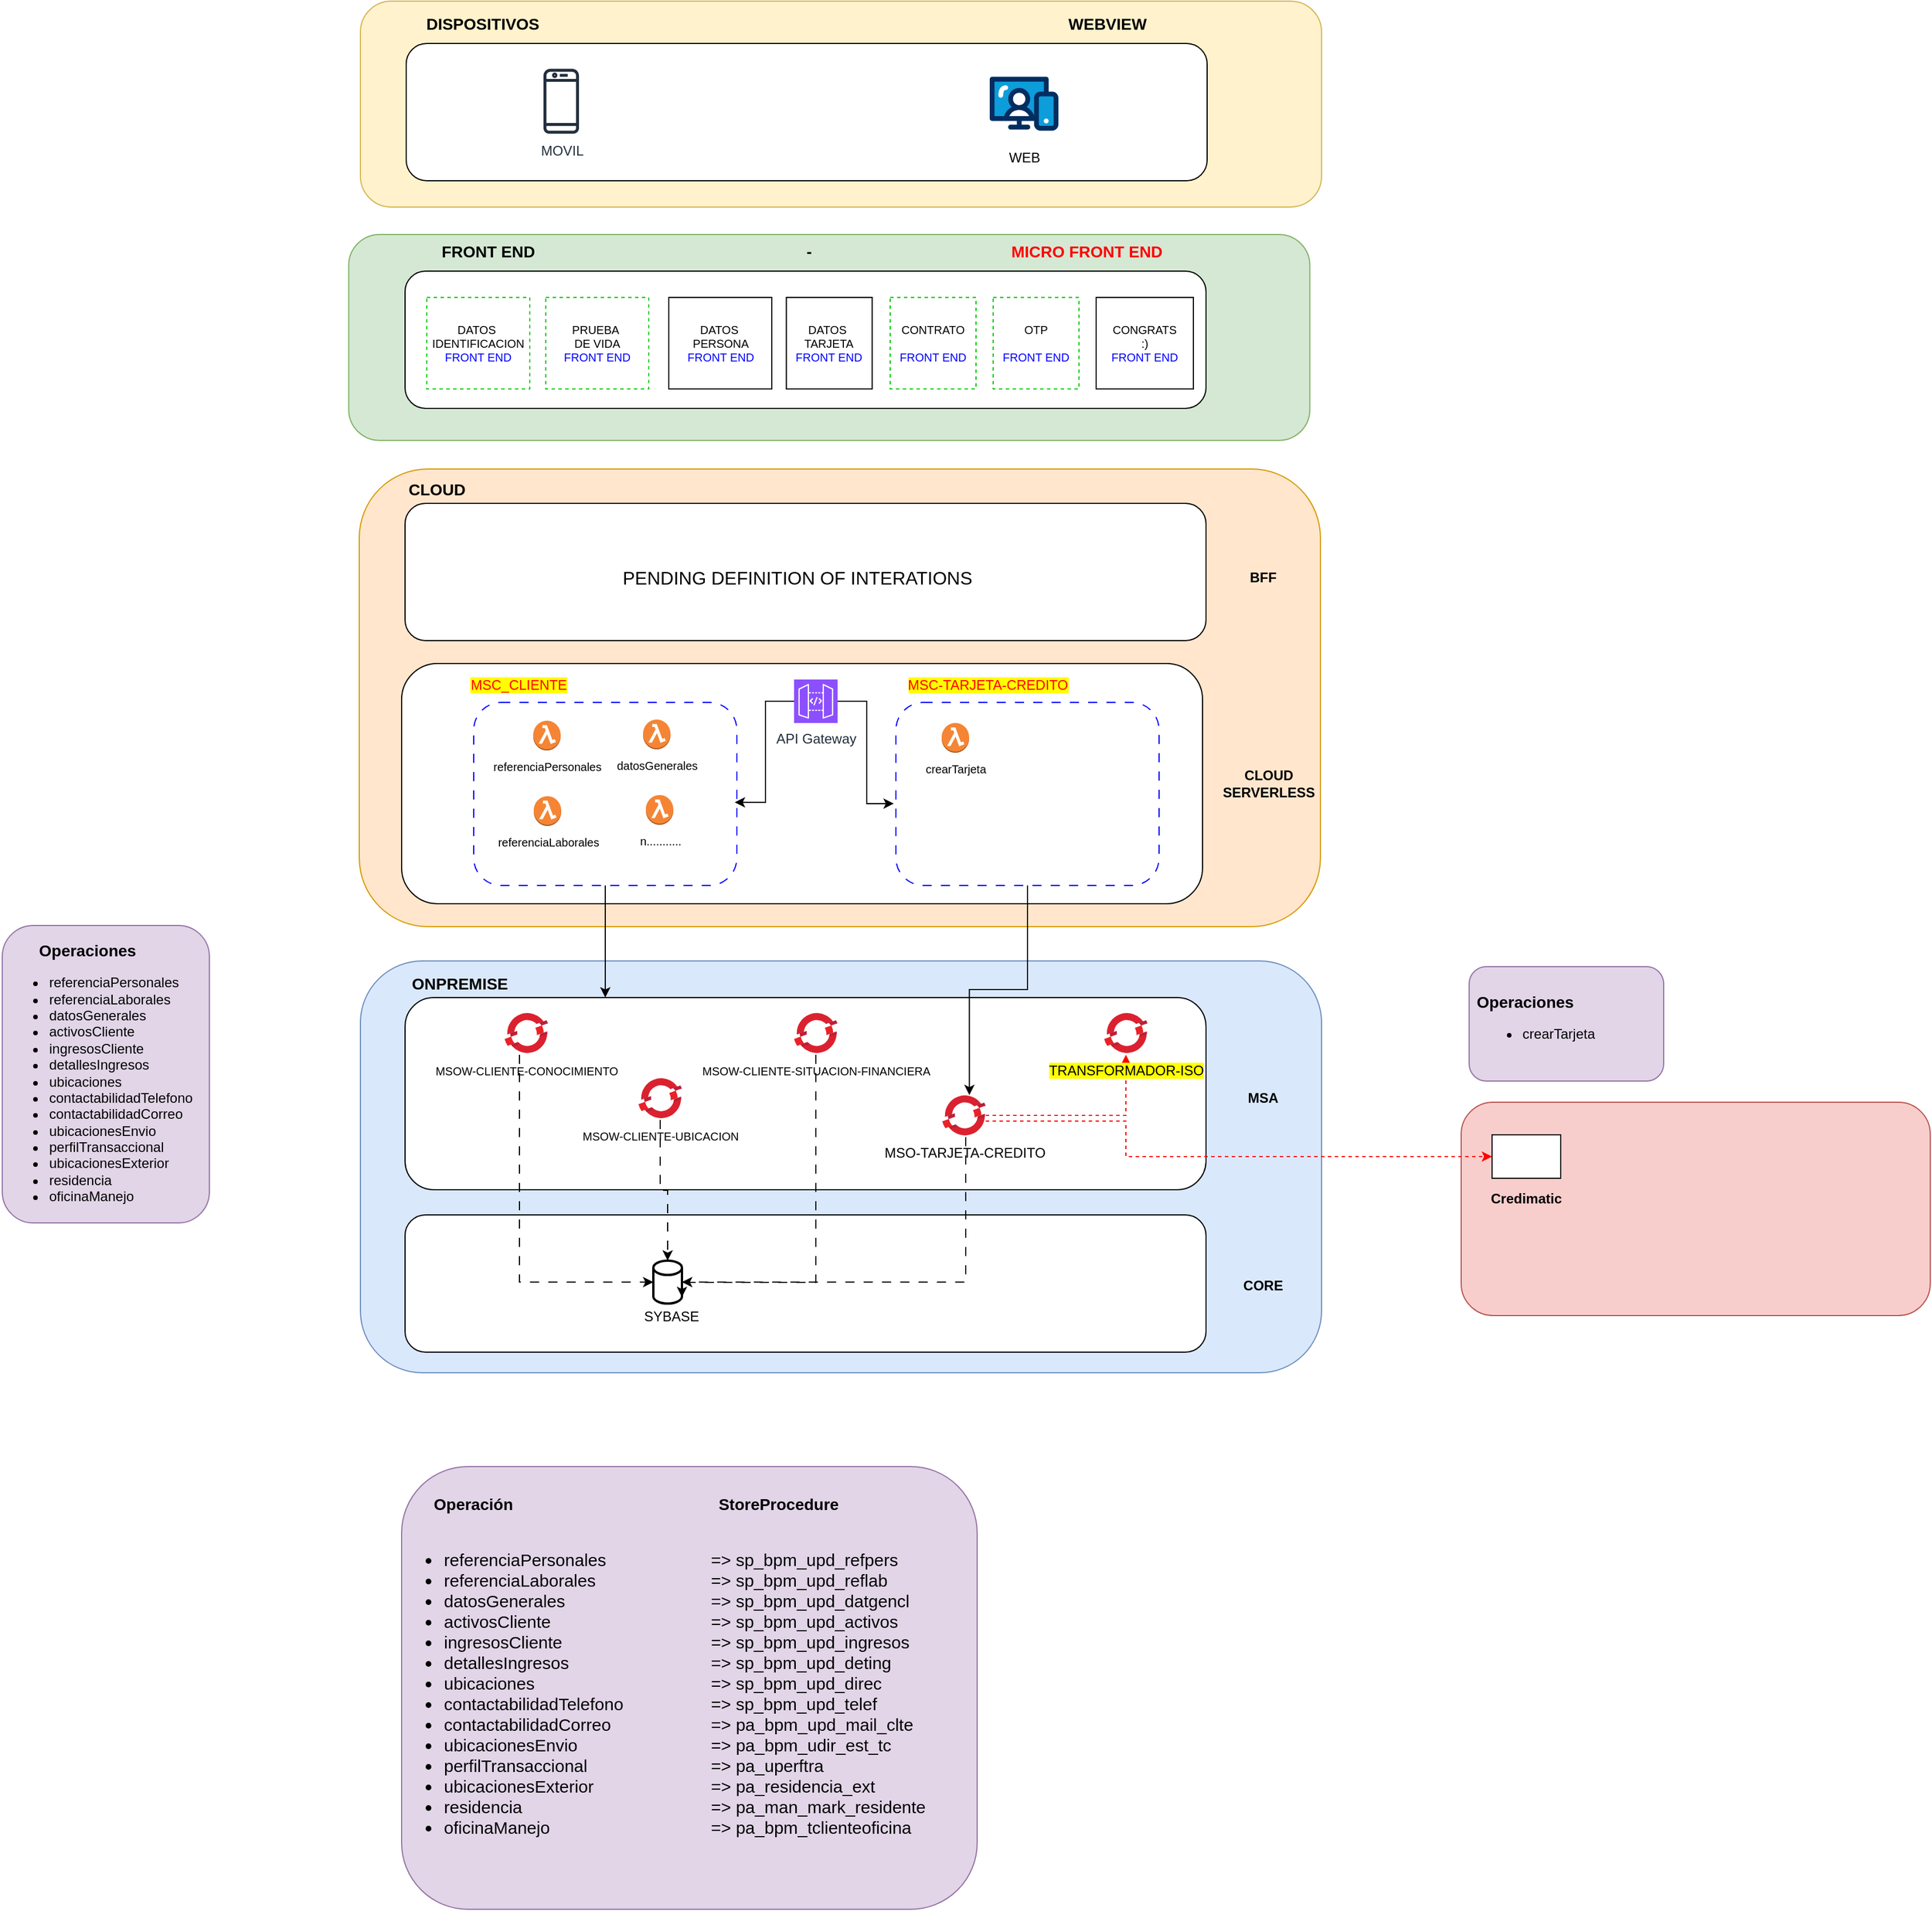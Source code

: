 <mxfile version="24.6.5" type="github">
  <diagram name="Desacoplamiento_APIS" id="5YyOKUlAeZYu6zlRx2Tb">
    <mxGraphModel dx="1032" dy="539" grid="1" gridSize="10" guides="1" tooltips="1" connect="1" arrows="1" fold="1" page="1" pageScale="1" pageWidth="850" pageHeight="1100" math="0" shadow="0">
      <root>
        <mxCell id="0" />
        <mxCell id="1" parent="0" />
        <mxCell id="bPh_JtPx1YN0t1RaE8E_-1" value="" style="rounded=1;whiteSpace=wrap;html=1;fillColor=#fff2cc;strokeColor=#d6b656;" vertex="1" parent="1">
          <mxGeometry x="961" y="201" width="840" height="180" as="geometry" />
        </mxCell>
        <mxCell id="bPh_JtPx1YN0t1RaE8E_-2" value="" style="rounded=1;whiteSpace=wrap;html=1;fillColor=#ffe6cc;strokeColor=#d79b00;" vertex="1" parent="1">
          <mxGeometry x="960" y="610" width="840" height="400" as="geometry" />
        </mxCell>
        <mxCell id="bPh_JtPx1YN0t1RaE8E_-3" value="" style="rounded=1;whiteSpace=wrap;html=1;" vertex="1" parent="1">
          <mxGeometry x="1000" y="640" width="700" height="120" as="geometry" />
        </mxCell>
        <mxCell id="bPh_JtPx1YN0t1RaE8E_-4" value="" style="rounded=1;whiteSpace=wrap;html=1;" vertex="1" parent="1">
          <mxGeometry x="1001" y="238" width="700" height="120" as="geometry" />
        </mxCell>
        <mxCell id="bPh_JtPx1YN0t1RaE8E_-5" value="&lt;b&gt;BFF&lt;/b&gt;" style="text;html=1;align=center;verticalAlign=middle;whiteSpace=wrap;rounded=0;" vertex="1" parent="1">
          <mxGeometry x="1720" y="690" width="60" height="30" as="geometry" />
        </mxCell>
        <mxCell id="bPh_JtPx1YN0t1RaE8E_-6" value="&lt;b&gt;&lt;font style=&quot;font-size: 14px;&quot;&gt;DISPOSITIVOS&lt;/font&gt;&lt;/b&gt;" style="text;html=1;align=center;verticalAlign=middle;whiteSpace=wrap;rounded=0;" vertex="1" parent="1">
          <mxGeometry x="1005" y="206" width="126" height="30" as="geometry" />
        </mxCell>
        <mxCell id="bPh_JtPx1YN0t1RaE8E_-7" value="00" style="rounded=1;whiteSpace=wrap;html=1;fillColor=#dae8fc;strokeColor=#6c8ebf;" vertex="1" parent="1">
          <mxGeometry x="961" y="1040" width="840" height="360" as="geometry" />
        </mxCell>
        <mxCell id="bPh_JtPx1YN0t1RaE8E_-8" value="&lt;b&gt;&lt;font style=&quot;font-size: 14px;&quot;&gt;CLOUD&lt;/font&gt;&lt;/b&gt;" style="text;html=1;align=center;verticalAlign=middle;whiteSpace=wrap;rounded=0;" vertex="1" parent="1">
          <mxGeometry x="998" y="613" width="60" height="30" as="geometry" />
        </mxCell>
        <mxCell id="bPh_JtPx1YN0t1RaE8E_-9" value="&lt;b&gt;&lt;font style=&quot;font-size: 14px;&quot;&gt;ONPREMISE&lt;/font&gt;&lt;/b&gt;" style="text;html=1;align=center;verticalAlign=middle;whiteSpace=wrap;rounded=0;" vertex="1" parent="1">
          <mxGeometry x="1018" y="1045" width="60" height="30" as="geometry" />
        </mxCell>
        <mxCell id="bPh_JtPx1YN0t1RaE8E_-10" value="" style="rounded=1;whiteSpace=wrap;html=1;" vertex="1" parent="1">
          <mxGeometry x="1000" y="1072" width="700" height="168" as="geometry" />
        </mxCell>
        <mxCell id="bPh_JtPx1YN0t1RaE8E_-11" value="" style="rounded=1;whiteSpace=wrap;html=1;" vertex="1" parent="1">
          <mxGeometry x="1000" y="1262" width="700" height="120" as="geometry" />
        </mxCell>
        <mxCell id="bPh_JtPx1YN0t1RaE8E_-12" value="&lt;b&gt;MSA&lt;/b&gt;" style="text;html=1;align=center;verticalAlign=middle;whiteSpace=wrap;rounded=0;" vertex="1" parent="1">
          <mxGeometry x="1720" y="1145" width="60" height="30" as="geometry" />
        </mxCell>
        <mxCell id="bPh_JtPx1YN0t1RaE8E_-13" value="&lt;b&gt;CORE&lt;/b&gt;" style="text;html=1;align=center;verticalAlign=middle;whiteSpace=wrap;rounded=0;" vertex="1" parent="1">
          <mxGeometry x="1720" y="1309" width="60" height="30" as="geometry" />
        </mxCell>
        <mxCell id="bPh_JtPx1YN0t1RaE8E_-14" value="MOVIL" style="sketch=0;outlineConnect=0;fontColor=#232F3E;gradientColor=none;fillColor=#232F3D;strokeColor=none;dashed=0;verticalLabelPosition=bottom;verticalAlign=top;align=center;html=1;fontSize=12;fontStyle=0;aspect=fixed;pointerEvents=1;shape=mxgraph.aws4.mobile_client;" vertex="1" parent="1">
          <mxGeometry x="1121" y="259" width="31.01" height="59" as="geometry" />
        </mxCell>
        <mxCell id="bPh_JtPx1YN0t1RaE8E_-15" value="WEB" style="verticalLabelPosition=bottom;aspect=fixed;html=1;shape=mxgraph.salesforce.web;" vertex="1" parent="1">
          <mxGeometry x="1511" y="267" width="60" height="47.4" as="geometry" />
        </mxCell>
        <mxCell id="bPh_JtPx1YN0t1RaE8E_-16" value="&lt;font style=&quot;font-size: 16px;&quot;&gt;PENDING DEFINITION OF INTERATIONS&lt;/font&gt;" style="text;html=1;align=center;verticalAlign=middle;whiteSpace=wrap;rounded=0;" vertex="1" parent="1">
          <mxGeometry x="1136" y="690" width="414" height="30" as="geometry" />
        </mxCell>
        <mxCell id="bPh_JtPx1YN0t1RaE8E_-17" value="&lt;font style=&quot;font-size: 10px;&quot;&gt;MSOW-CLIENTE-CONOCIMIENTO&lt;/font&gt;" style="image;aspect=fixed;html=1;points=[];align=center;fontSize=12;image=img/lib/azure2/containers/Azure_Red_Hat_OpenShift.svg;" vertex="1" parent="1">
          <mxGeometry x="1087" y="1084" width="38" height="38" as="geometry" />
        </mxCell>
        <mxCell id="bPh_JtPx1YN0t1RaE8E_-18" value="" style="group" vertex="1" connectable="0" parent="1">
          <mxGeometry x="1218" y="1302" width="40" height="60" as="geometry" />
        </mxCell>
        <mxCell id="bPh_JtPx1YN0t1RaE8E_-19" value="" style="strokeWidth=2;html=1;shape=mxgraph.flowchart.database;whiteSpace=wrap;" vertex="1" parent="bPh_JtPx1YN0t1RaE8E_-18">
          <mxGeometry x="-1" width="25" height="37.5" as="geometry" />
        </mxCell>
        <mxCell id="bPh_JtPx1YN0t1RaE8E_-20" value="SYBASE" style="text;html=1;align=center;verticalAlign=middle;whiteSpace=wrap;rounded=0;" vertex="1" parent="bPh_JtPx1YN0t1RaE8E_-18">
          <mxGeometry y="37.5" width="30" height="22.5" as="geometry" />
        </mxCell>
        <mxCell id="bPh_JtPx1YN0t1RaE8E_-21" value="" style="rounded=1;whiteSpace=wrap;html=1;fillColor=#e1d5e7;strokeColor=#9673a6;" vertex="1" parent="1">
          <mxGeometry x="997" y="1482" width="503" height="387" as="geometry" />
        </mxCell>
        <mxCell id="bPh_JtPx1YN0t1RaE8E_-22" value="&lt;div style=&quot;font-size: 14px;&quot;&gt;&lt;font style=&quot;font-size: 14px;&quot;&gt;&lt;span style=&quot;white-space: pre;&quot;&gt;&#x9;&lt;/span&gt;&lt;b style=&quot;&quot;&gt;Operación&lt;span style=&quot;white-space:pre&quot;&gt;&#x9;&#x9;&#x9;&#x9;&#x9;&#x9;&lt;/span&gt;StoreProcedure&lt;/b&gt;&lt;/font&gt;&lt;/div&gt;&lt;div style=&quot;font-size: 14px;&quot;&gt;&lt;span style=&quot;&quot;&gt;&lt;br&gt;&lt;/span&gt;&lt;/div&gt;&lt;div style=&quot;font-size: 15px;&quot;&gt;&lt;ul&gt;&lt;li&gt;&lt;span style=&quot;&quot;&gt;referenciaPersonales&lt;span style=&quot;white-space:pre&quot;&gt;&#x9;&#x9;&lt;span style=&quot;white-space: pre;&quot;&gt;&#x9;&lt;/span&gt;&lt;/span&gt;=&amp;gt; sp_bpm_upd_refpers&amp;nbsp; &amp;nbsp;&lt;/span&gt;&lt;/li&gt;&lt;li&gt;&lt;span style=&quot;&quot;&gt;referenciaLaborales&lt;span style=&quot;white-space:pre&quot;&gt;&#x9;&#x9;&#x9;&lt;/span&gt;=&amp;gt; sp_bpm_upd_reflab&lt;/span&gt;&lt;/li&gt;&lt;li&gt;&lt;span style=&quot;&quot;&gt;datosGenerales&lt;span style=&quot;white-space:pre&quot;&gt;&#x9;&#x9;&#x9;&#x9;&lt;/span&gt;=&amp;gt; sp_bpm_upd_datgencl&lt;/span&gt;&lt;/li&gt;&lt;li&gt;&lt;span style=&quot;&quot;&gt;activosCliente&lt;span style=&quot;white-space:pre&quot;&gt;&#x9;&#x9;&#x9;&#x9;&lt;span style=&quot;white-space: pre;&quot;&gt;&#x9;&lt;/span&gt;&lt;/span&gt;=&amp;gt; sp_bpm_upd_activos&lt;/span&gt;&lt;/li&gt;&lt;li&gt;&lt;span style=&quot;&quot;&gt;ingresosCliente&lt;span style=&quot;white-space:pre&quot;&gt;&#x9;&#x9;&#x9;&#x9;&lt;/span&gt;=&amp;gt; sp_bpm_upd_ingresos&lt;/span&gt;&lt;/li&gt;&lt;li&gt;&lt;span style=&quot;&quot;&gt;detallesIngresos&lt;span style=&quot;white-space:pre&quot;&gt;&#x9;&#x9;&#x9;&lt;span style=&quot;white-space: pre;&quot;&gt;&#x9;&lt;/span&gt;&lt;/span&gt;=&amp;gt; sp_bpm_upd_deting&lt;/span&gt;&lt;/li&gt;&lt;li&gt;&lt;span style=&quot;&quot;&gt;ubicaciones &lt;span style=&quot;white-space:pre&quot;&gt;&#x9;&#x9;&#x9;&#x9;&lt;span style=&quot;white-space: pre;&quot;&gt;&#x9;&lt;/span&gt;&lt;/span&gt;=&amp;gt; sp_bpm_upd_direc&lt;/span&gt;&lt;/li&gt;&lt;li&gt;&lt;span style=&quot;&quot;&gt;contactabilidadTelefono&lt;span style=&quot;white-space:pre&quot;&gt;&#x9;&#x9;&#x9;&lt;/span&gt;=&amp;gt; sp_bpm_upd_telef&lt;/span&gt;&lt;/li&gt;&lt;li&gt;&lt;span style=&quot;&quot;&gt;contactabilidadCorreo&lt;span style=&quot;white-space:pre&quot;&gt;&#x9;&#x9;&#x9;&lt;/span&gt;=&amp;gt; pa_bpm_upd_mail_clte&lt;/span&gt;&lt;/li&gt;&lt;li&gt;&lt;span style=&quot;&quot;&gt;ubicacionesEnvio&lt;span style=&quot;white-space:pre&quot;&gt;&#x9;&#x9;&#x9;&lt;span style=&quot;white-space: pre;&quot;&gt;&#x9;&lt;/span&gt;&lt;/span&gt;=&amp;gt; pa_bpm_udir_est_tc&lt;/span&gt;&lt;/li&gt;&lt;li&gt;&lt;span style=&quot;&quot;&gt;perfilTransaccional &lt;span style=&quot;white-space:pre&quot;&gt;&#x9;&#x9;&lt;span style=&quot;white-space: pre;&quot;&gt;&#x9;&lt;span style=&quot;white-space: pre;&quot;&gt;&#x9;&lt;/span&gt;&lt;/span&gt;&lt;/span&gt;=&amp;gt; pa_uperftra&lt;/span&gt;&lt;/li&gt;&lt;li&gt;&lt;span style=&quot;&quot;&gt;ubicacionesExterior&lt;span style=&quot;white-space:pre&quot;&gt;&#x9;&#x9;&#x9;&lt;span style=&quot;white-space: pre;&quot;&gt;&#x9;&lt;/span&gt;&lt;/span&gt;=&amp;gt; pa_residencia_ext&lt;/span&gt;&lt;/li&gt;&lt;li&gt;&lt;span style=&quot;&quot;&gt;residencia&lt;span style=&quot;white-space:pre&quot;&gt;&#x9;&#x9;&#x9;&#x9;&#x9;&lt;/span&gt;=&amp;gt; pa_man_mark_residente&lt;/span&gt;&lt;/li&gt;&lt;li&gt;&lt;span style=&quot;&quot;&gt;oficinaManejo&lt;span style=&quot;white-space:pre&quot;&gt;&#x9;&#x9;&#x9;&#x9;&lt;span style=&quot;white-space: pre;&quot;&gt;&#x9;&lt;/span&gt;&lt;/span&gt;=&amp;gt; pa_bpm_tclienteoficina&lt;/span&gt;&lt;/li&gt;&lt;/ul&gt;&lt;/div&gt;" style="text;html=1;align=left;verticalAlign=middle;whiteSpace=wrap;rounded=0;" vertex="1" parent="1">
          <mxGeometry x="991.5" y="1538.5" width="493" height="250" as="geometry" />
        </mxCell>
        <mxCell id="bPh_JtPx1YN0t1RaE8E_-23" value="&lt;b&gt;&lt;font style=&quot;font-size: 14px;&quot;&gt;WEBVIEW&lt;/font&gt;&lt;/b&gt;" style="text;html=1;align=center;verticalAlign=middle;whiteSpace=wrap;rounded=0;" vertex="1" parent="1">
          <mxGeometry x="1551" y="206" width="126" height="30" as="geometry" />
        </mxCell>
        <mxCell id="bPh_JtPx1YN0t1RaE8E_-24" value="&lt;b&gt;CLOUD&lt;/b&gt;&lt;div&gt;&lt;b&gt;SERVERLESS&lt;/b&gt;&lt;/div&gt;" style="text;html=1;align=center;verticalAlign=middle;whiteSpace=wrap;rounded=0;" vertex="1" parent="1">
          <mxGeometry x="1720" y="870" width="70" height="30" as="geometry" />
        </mxCell>
        <mxCell id="bPh_JtPx1YN0t1RaE8E_-25" style="edgeStyle=orthogonalEdgeStyle;rounded=0;orthogonalLoop=1;jettySize=auto;html=1;dashed=1;strokeColor=#FF0000;" edge="1" parent="1" source="bPh_JtPx1YN0t1RaE8E_-26" target="bPh_JtPx1YN0t1RaE8E_-67">
          <mxGeometry relative="1" as="geometry" />
        </mxCell>
        <mxCell id="bPh_JtPx1YN0t1RaE8E_-26" value="MSO-TARJETA-CREDITO" style="image;aspect=fixed;html=1;points=[];align=center;fontSize=12;image=img/lib/azure2/containers/Azure_Red_Hat_OpenShift.svg;" vertex="1" parent="1">
          <mxGeometry x="1469.5" y="1156" width="38" height="38" as="geometry" />
        </mxCell>
        <mxCell id="bPh_JtPx1YN0t1RaE8E_-27" style="edgeStyle=orthogonalEdgeStyle;rounded=0;orthogonalLoop=1;jettySize=auto;html=1;entryX=1;entryY=0.5;entryDx=0;entryDy=0;entryPerimeter=0;dashed=1;dashPattern=8 8;" edge="1" parent="1" source="bPh_JtPx1YN0t1RaE8E_-26" target="bPh_JtPx1YN0t1RaE8E_-19">
          <mxGeometry relative="1" as="geometry">
            <Array as="points">
              <mxPoint x="1490" y="1321" />
            </Array>
          </mxGeometry>
        </mxCell>
        <mxCell id="bPh_JtPx1YN0t1RaE8E_-28" value="&lt;div style=&quot;text-align: left; font-size: 14px;&quot;&gt;&lt;span style=&quot;white-space: pre;&quot;&gt;&#x9;&lt;/span&gt;&lt;/div&gt;" style="rounded=1;whiteSpace=wrap;html=1;fillColor=#e1d5e7;strokeColor=#9673a6;" vertex="1" parent="1">
          <mxGeometry x="1930" y="1045" width="170" height="100" as="geometry" />
        </mxCell>
        <mxCell id="bPh_JtPx1YN0t1RaE8E_-29" value="" style="rounded=1;whiteSpace=wrap;html=1;fillColor=#e1d5e7;strokeColor=#9673a6;" vertex="1" parent="1">
          <mxGeometry x="648" y="1009" width="181" height="260" as="geometry" />
        </mxCell>
        <mxCell id="bPh_JtPx1YN0t1RaE8E_-30" value="&lt;div style=&quot;font-size: 14px;&quot;&gt;&lt;font style=&quot;font-size: 14px;&quot;&gt;&lt;span style=&quot;white-space: pre;&quot;&gt;&#x9;&lt;/span&gt;&lt;b style=&quot;&quot;&gt;Operaciones&lt;span style=&quot;white-space:pre&quot;&gt;&#x9;&#x9;&#x9;&#x9;&lt;/span&gt;&lt;/b&gt;&lt;/font&gt;&lt;/div&gt;&lt;div&gt;&lt;ul&gt;&lt;li&gt;&lt;span style=&quot;font-size: 12px;&quot;&gt;referenciaPersonales&lt;span style=&quot;white-space:pre&quot;&gt;&#x9;&#x9;&lt;span style=&quot;white-space: pre;&quot;&gt;&#x9;&lt;/span&gt;&lt;/span&gt;&lt;/span&gt;&lt;/li&gt;&lt;li&gt;&lt;span style=&quot;font-size: 12px;&quot;&gt;referenciaLaborales&lt;span style=&quot;white-space:pre&quot;&gt;&#x9;&#x9;&#x9;&lt;/span&gt;&lt;/span&gt;&lt;/li&gt;&lt;li&gt;&lt;span style=&quot;font-size: 12px;&quot;&gt;datosGenerales&lt;span style=&quot;white-space:pre&quot;&gt;&#x9;&#x9;&#x9;&#x9;&lt;/span&gt;&lt;/span&gt;&lt;/li&gt;&lt;li&gt;&lt;span style=&quot;font-size: 12px;&quot;&gt;activosCliente&lt;span style=&quot;white-space:pre&quot;&gt;&#x9;&#x9;&#x9;&#x9;&lt;span style=&quot;white-space: pre;&quot;&gt;&#x9;&lt;/span&gt;&lt;/span&gt;&lt;/span&gt;&lt;/li&gt;&lt;li&gt;&lt;span style=&quot;font-size: 12px;&quot;&gt;ingresosCliente&lt;span style=&quot;white-space:pre&quot;&gt;&#x9;&#x9;&#x9;&#x9;&lt;/span&gt;&lt;/span&gt;&lt;/li&gt;&lt;li&gt;&lt;span style=&quot;font-size: 12px;&quot;&gt;detallesIngresos&lt;span style=&quot;white-space:pre&quot;&gt;&#x9;&#x9;&#x9;&lt;span style=&quot;white-space: pre;&quot;&gt;&#x9;&lt;/span&gt;&lt;/span&gt;&lt;/span&gt;&lt;/li&gt;&lt;li&gt;&lt;span style=&quot;font-size: 12px;&quot;&gt;ubicaciones &lt;span style=&quot;white-space:pre&quot;&gt;&#x9;&#x9;&#x9;&#x9;&lt;span style=&quot;white-space: pre;&quot;&gt;&#x9;&lt;/span&gt;&lt;/span&gt;&lt;/span&gt;&lt;/li&gt;&lt;li&gt;&lt;span style=&quot;font-size: 12px;&quot;&gt;contactabilidadTelefono&lt;span style=&quot;white-space:pre&quot;&gt;&#x9;&#x9;&#x9;&lt;/span&gt;&lt;/span&gt;&lt;/li&gt;&lt;li&gt;&lt;span style=&quot;font-size: 12px;&quot;&gt;contactabilidadCorreo&lt;span style=&quot;white-space:pre&quot;&gt;&#x9;&#x9;&#x9;&lt;/span&gt;&lt;/span&gt;&lt;/li&gt;&lt;li&gt;&lt;span style=&quot;font-size: 12px;&quot;&gt;ubicacionesEnvio&lt;span style=&quot;white-space:pre&quot;&gt;&#x9;&#x9;&#x9;&lt;span style=&quot;white-space: pre;&quot;&gt;&#x9;&lt;/span&gt;&lt;/span&gt;&lt;/span&gt;&lt;/li&gt;&lt;li&gt;&lt;span style=&quot;font-size: 12px;&quot;&gt;perfilTransaccional &lt;span style=&quot;white-space:pre&quot;&gt;&#x9;&#x9;&lt;span style=&quot;white-space: pre;&quot;&gt;&#x9;&lt;span style=&quot;white-space: pre;&quot;&gt;&#x9;&lt;/span&gt;&lt;/span&gt;&lt;/span&gt;&lt;/span&gt;&lt;/li&gt;&lt;li&gt;&lt;span style=&quot;font-size: 12px;&quot;&gt;ubicacionesExterior&lt;span style=&quot;white-space:pre&quot;&gt;&#x9;&#x9;&#x9;&lt;span style=&quot;white-space: pre;&quot;&gt;&#x9;&lt;/span&gt;&lt;/span&gt;&lt;/span&gt;&lt;/li&gt;&lt;li&gt;&lt;span style=&quot;font-size: 12px;&quot;&gt;residencia&lt;span style=&quot;white-space:pre&quot;&gt;&#x9;&#x9;&#x9;&#x9;&#x9;&lt;/span&gt;&lt;/span&gt;&lt;/li&gt;&lt;li&gt;&lt;span style=&quot;font-size: 12px;&quot;&gt;oficinaManejo&lt;span style=&quot;white-space:pre&quot;&gt;&#x9;&#x9;&#x9;&#x9;&lt;span style=&quot;white-space: pre;&quot;&gt;&#x9;&lt;/span&gt;&lt;/span&gt;&lt;/span&gt;&lt;/li&gt;&lt;/ul&gt;&lt;/div&gt;" style="text;html=1;align=left;verticalAlign=middle;whiteSpace=wrap;rounded=0;" vertex="1" parent="1">
          <mxGeometry x="646.5" y="1019" width="160" height="250" as="geometry" />
        </mxCell>
        <mxCell id="bPh_JtPx1YN0t1RaE8E_-31" value="&lt;div style=&quot;text-align: left; font-size: 14px;&quot;&gt;&lt;b&gt;Operaciones&lt;span style=&quot;white-space: pre;&quot;&gt;&#x9;&#x9;&#x9;&#x9;&lt;/span&gt;&lt;/b&gt;&lt;/div&gt;&lt;div style=&quot;text-align: left;&quot;&gt;&lt;ul&gt;&lt;li&gt;crearTarjeta&lt;/li&gt;&lt;/ul&gt;&lt;/div&gt;" style="text;html=1;align=center;verticalAlign=middle;whiteSpace=wrap;rounded=0;" vertex="1" parent="1">
          <mxGeometry x="1970" y="1060" width="120" height="70" as="geometry" />
        </mxCell>
        <mxCell id="bPh_JtPx1YN0t1RaE8E_-32" value="" style="rounded=1;whiteSpace=wrap;html=1;" vertex="1" parent="1">
          <mxGeometry x="997" y="780" width="700" height="210" as="geometry" />
        </mxCell>
        <mxCell id="bPh_JtPx1YN0t1RaE8E_-33" style="edgeStyle=orthogonalEdgeStyle;rounded=0;orthogonalLoop=1;jettySize=auto;html=1;entryX=0.25;entryY=0;entryDx=0;entryDy=0;" edge="1" parent="1" source="bPh_JtPx1YN0t1RaE8E_-34" target="bPh_JtPx1YN0t1RaE8E_-10">
          <mxGeometry relative="1" as="geometry" />
        </mxCell>
        <mxCell id="bPh_JtPx1YN0t1RaE8E_-34" value="" style="rounded=1;whiteSpace=wrap;html=1;dashed=1;dashPattern=8 8;strokeColor=#0000FF;" vertex="1" parent="1">
          <mxGeometry x="1060" y="814" width="230" height="160" as="geometry" />
        </mxCell>
        <mxCell id="bPh_JtPx1YN0t1RaE8E_-35" value="&lt;font style=&quot;font-size: 10px;&quot;&gt;referenciaPersonales&lt;/font&gt;" style="outlineConnect=0;dashed=0;verticalLabelPosition=bottom;verticalAlign=top;align=center;html=1;shape=mxgraph.aws3.lambda_function;fillColor=#F58534;gradientColor=none;" vertex="1" parent="1">
          <mxGeometry x="1112" y="830" width="24" height="26" as="geometry" />
        </mxCell>
        <mxCell id="bPh_JtPx1YN0t1RaE8E_-36" value="&lt;font style=&quot;font-size: 10px;&quot;&gt;referenciaLaborales&lt;/font&gt;" style="outlineConnect=0;dashed=0;verticalLabelPosition=bottom;verticalAlign=top;align=center;html=1;shape=mxgraph.aws3.lambda_function;fillColor=#F58534;gradientColor=none;" vertex="1" parent="1">
          <mxGeometry x="1112.51" y="896" width="24" height="26" as="geometry" />
        </mxCell>
        <mxCell id="bPh_JtPx1YN0t1RaE8E_-37" value="&lt;font style=&quot;font-size: 10px;&quot;&gt;datosGenerales&lt;/font&gt;" style="outlineConnect=0;dashed=0;verticalLabelPosition=bottom;verticalAlign=top;align=center;html=1;shape=mxgraph.aws3.lambda_function;fillColor=#F58534;gradientColor=none;" vertex="1" parent="1">
          <mxGeometry x="1208" y="829" width="24" height="26" as="geometry" />
        </mxCell>
        <mxCell id="bPh_JtPx1YN0t1RaE8E_-38" value="&lt;font style=&quot;font-size: 10px;&quot;&gt;n...........&lt;/font&gt;" style="outlineConnect=0;dashed=0;verticalLabelPosition=bottom;verticalAlign=top;align=center;html=1;shape=mxgraph.aws3.lambda_function;fillColor=#F58534;gradientColor=none;" vertex="1" parent="1">
          <mxGeometry x="1210.5" y="895" width="24" height="26" as="geometry" />
        </mxCell>
        <mxCell id="bPh_JtPx1YN0t1RaE8E_-39" value="&lt;font style=&quot;background-color: rgb(255, 255, 0);&quot; color=&quot;#ff0000&quot;&gt;MSC_CLIENTE&lt;/font&gt;" style="text;html=1;align=center;verticalAlign=middle;whiteSpace=wrap;rounded=0;" vertex="1" parent="1">
          <mxGeometry x="1057" y="784" width="85" height="30" as="geometry" />
        </mxCell>
        <mxCell id="bPh_JtPx1YN0t1RaE8E_-40" value="" style="rounded=1;whiteSpace=wrap;html=1;dashed=1;dashPattern=8 8;strokeColor=#0000FF;" vertex="1" parent="1">
          <mxGeometry x="1429" y="814" width="230" height="160" as="geometry" />
        </mxCell>
        <mxCell id="bPh_JtPx1YN0t1RaE8E_-41" value="&lt;font style=&quot;font-size: 10px;&quot;&gt;crearTarjeta&lt;/font&gt;" style="outlineConnect=0;dashed=0;verticalLabelPosition=bottom;verticalAlign=top;align=center;html=1;shape=mxgraph.aws3.lambda_function;fillColor=#F58534;gradientColor=none;" vertex="1" parent="1">
          <mxGeometry x="1469" y="832" width="24" height="26" as="geometry" />
        </mxCell>
        <mxCell id="bPh_JtPx1YN0t1RaE8E_-42" value="&lt;font style=&quot;background-color: rgb(255, 255, 0);&quot; color=&quot;#ff0000&quot;&gt;MSC-TARJETA-CREDITO&lt;/font&gt;" style="text;html=1;align=center;verticalAlign=middle;whiteSpace=wrap;rounded=0;" vertex="1" parent="1">
          <mxGeometry x="1419" y="784" width="181" height="30" as="geometry" />
        </mxCell>
        <mxCell id="bPh_JtPx1YN0t1RaE8E_-43" style="edgeStyle=orthogonalEdgeStyle;rounded=0;orthogonalLoop=1;jettySize=auto;html=1;entryX=-0.008;entryY=0.553;entryDx=0;entryDy=0;entryPerimeter=0;" edge="1" parent="1" source="bPh_JtPx1YN0t1RaE8E_-44" target="bPh_JtPx1YN0t1RaE8E_-40">
          <mxGeometry relative="1" as="geometry" />
        </mxCell>
        <mxCell id="bPh_JtPx1YN0t1RaE8E_-44" value="API Gateway" style="sketch=0;points=[[0,0,0],[0.25,0,0],[0.5,0,0],[0.75,0,0],[1,0,0],[0,1,0],[0.25,1,0],[0.5,1,0],[0.75,1,0],[1,1,0],[0,0.25,0],[0,0.5,0],[0,0.75,0],[1,0.25,0],[1,0.5,0],[1,0.75,0]];outlineConnect=0;fontColor=#232F3E;fillColor=#8C4FFF;strokeColor=#ffffff;dashed=0;verticalLabelPosition=bottom;verticalAlign=top;align=center;html=1;fontSize=12;fontStyle=0;aspect=fixed;shape=mxgraph.aws4.resourceIcon;resIcon=mxgraph.aws4.api_gateway;" vertex="1" parent="1">
          <mxGeometry x="1340" y="794" width="38" height="38" as="geometry" />
        </mxCell>
        <mxCell id="bPh_JtPx1YN0t1RaE8E_-45" style="edgeStyle=orthogonalEdgeStyle;rounded=0;orthogonalLoop=1;jettySize=auto;html=1;entryX=0.992;entryY=0.546;entryDx=0;entryDy=0;entryPerimeter=0;" edge="1" parent="1" source="bPh_JtPx1YN0t1RaE8E_-44" target="bPh_JtPx1YN0t1RaE8E_-34">
          <mxGeometry relative="1" as="geometry" />
        </mxCell>
        <mxCell id="bPh_JtPx1YN0t1RaE8E_-46" value="" style="rounded=1;whiteSpace=wrap;html=1;fillColor=#d5e8d4;strokeColor=#82b366;" vertex="1" parent="1">
          <mxGeometry x="950.75" y="405" width="840" height="180" as="geometry" />
        </mxCell>
        <mxCell id="bPh_JtPx1YN0t1RaE8E_-47" value="" style="rounded=1;whiteSpace=wrap;html=1;" vertex="1" parent="1">
          <mxGeometry x="1000" y="437" width="700" height="120" as="geometry" />
        </mxCell>
        <mxCell id="bPh_JtPx1YN0t1RaE8E_-48" value="&lt;span style=&quot;font-size: 14px;&quot;&gt;&lt;b&gt;FRONT END&lt;span style=&quot;white-space: pre;&quot;&gt;&#x9;&lt;/span&gt;&lt;span style=&quot;white-space: pre;&quot;&gt;&#x9;&lt;/span&gt;&lt;span style=&quot;white-space: pre;&quot;&gt;&#x9;&lt;span style=&quot;white-space: pre;&quot;&gt;&#x9;&lt;/span&gt;&lt;span style=&quot;white-space: pre;&quot;&gt;&#x9;&lt;/span&gt;&lt;span style=&quot;white-space: pre;&quot;&gt;&#x9;&lt;/span&gt;&lt;span style=&quot;white-space: pre;&quot;&gt;&#x9;&lt;/span&gt;&lt;span style=&quot;white-space: pre;&quot;&gt;&#x9;&lt;/span&gt;&lt;/span&gt;&amp;nbsp; -&amp;nbsp;&lt;span style=&quot;white-space: pre;&quot;&gt;&#x9;&lt;span style=&quot;white-space: pre;&quot;&gt;&#x9;&lt;span style=&quot;white-space: pre;&quot;&gt;&#x9;&lt;/span&gt;&lt;span style=&quot;white-space: pre;&quot;&gt;&#x9;&lt;/span&gt;&lt;span style=&quot;white-space: pre;&quot;&gt;&#x9;&lt;/span&gt;&lt;/span&gt;&lt;span style=&quot;white-space: pre;&quot;&gt;&#x9;&lt;/span&gt;&lt;/span&gt;&lt;font color=&quot;#ff0000&quot;&gt;MICRO FRONT END&lt;/font&gt;&lt;/b&gt;&lt;/span&gt;" style="text;html=1;align=center;verticalAlign=middle;whiteSpace=wrap;rounded=0;" vertex="1" parent="1">
          <mxGeometry x="1004" y="405" width="686" height="30" as="geometry" />
        </mxCell>
        <mxCell id="bPh_JtPx1YN0t1RaE8E_-49" value="&lt;div style=&quot;font-size: 10px;&quot;&gt;&lt;font style=&quot;font-size: 10px;&quot;&gt;DATOS&amp;nbsp;&lt;/font&gt;&lt;/div&gt;&lt;div style=&quot;font-size: 10px;&quot;&gt;&lt;font style=&quot;font-size: 10px;&quot;&gt;IDENTIFICACION&lt;/font&gt;&lt;/div&gt;&lt;div style=&quot;font-size: 10px;&quot;&gt;&lt;font style=&quot;font-size: 10px;&quot; color=&quot;#0000ff&quot;&gt;FRONT END&lt;/font&gt;&lt;/div&gt;" style="rounded=0;whiteSpace=wrap;html=1;verticalAlign=middle;horizontal=1;strokeColor=#00CC00;dashed=1;" vertex="1" parent="1">
          <mxGeometry x="1019" y="460" width="90" height="80" as="geometry" />
        </mxCell>
        <mxCell id="bPh_JtPx1YN0t1RaE8E_-50" value="&lt;div style=&quot;font-size: 10px;&quot;&gt;&lt;font style=&quot;font-size: 10px;&quot;&gt;PRUEBA&amp;nbsp;&lt;/font&gt;&lt;/div&gt;&lt;div style=&quot;font-size: 10px;&quot;&gt;&lt;font style=&quot;font-size: 10px;&quot;&gt;DE&amp;nbsp;&lt;span style=&quot;background-color: initial;&quot;&gt;VIDA&lt;/span&gt;&lt;/font&gt;&lt;/div&gt;&lt;div style=&quot;font-size: 10px;&quot;&gt;&lt;font color=&quot;#0000ff&quot; style=&quot;font-size: 10px;&quot;&gt;FRONT END&lt;/font&gt;&lt;/div&gt;" style="rounded=0;whiteSpace=wrap;html=1;verticalAlign=middle;horizontal=1;fontSize=11;dashed=1;strokeColor=#00CC00;" vertex="1" parent="1">
          <mxGeometry x="1123" y="460" width="90" height="80" as="geometry" />
        </mxCell>
        <mxCell id="bPh_JtPx1YN0t1RaE8E_-51" value="&lt;div style=&quot;font-size: 10px;&quot;&gt;&lt;font style=&quot;font-size: 10px;&quot;&gt;DATOS&amp;nbsp;&lt;/font&gt;&lt;/div&gt;&lt;div style=&quot;font-size: 10px;&quot;&gt;&lt;font style=&quot;font-size: 10px;&quot;&gt;PERSONA&lt;/font&gt;&lt;/div&gt;&lt;div style=&quot;font-size: 10px;&quot;&gt;&lt;font style=&quot;font-size: 10px;&quot; color=&quot;#0000ff&quot;&gt;FRONT END&lt;/font&gt;&lt;/div&gt;" style="rounded=0;whiteSpace=wrap;html=1;verticalAlign=middle;horizontal=1;" vertex="1" parent="1">
          <mxGeometry x="1230.5" y="460" width="90" height="80" as="geometry" />
        </mxCell>
        <mxCell id="bPh_JtPx1YN0t1RaE8E_-52" value="&lt;div style=&quot;font-size: 10px;&quot;&gt;&lt;font style=&quot;font-size: 10px;&quot;&gt;DATOS&amp;nbsp;&lt;/font&gt;&lt;/div&gt;&lt;div style=&quot;font-size: 10px;&quot;&gt;&lt;font style=&quot;font-size: 10px;&quot;&gt;TARJETA&lt;/font&gt;&lt;/div&gt;&lt;div style=&quot;font-size: 10px;&quot;&gt;&lt;font style=&quot;font-size: 10px;&quot; color=&quot;#0000ff&quot;&gt;FRONT END&lt;/font&gt;&lt;/div&gt;" style="rounded=0;whiteSpace=wrap;html=1;verticalAlign=middle;horizontal=1;" vertex="1" parent="1">
          <mxGeometry x="1333.25" y="460" width="75" height="80" as="geometry" />
        </mxCell>
        <mxCell id="bPh_JtPx1YN0t1RaE8E_-53" value="&lt;div style=&quot;font-size: 10px;&quot;&gt;&lt;font style=&quot;font-size: 10px;&quot;&gt;CONTRATO&lt;/font&gt;&lt;/div&gt;&lt;div style=&quot;font-size: 10px;&quot;&gt;&lt;font style=&quot;font-size: 10px;&quot;&gt;&lt;br&gt;&lt;/font&gt;&lt;/div&gt;&lt;div style=&quot;font-size: 10px;&quot;&gt;&lt;font style=&quot;font-size: 10px;&quot; color=&quot;#0000ff&quot;&gt;FRONT END&lt;/font&gt;&lt;/div&gt;" style="rounded=0;whiteSpace=wrap;html=1;verticalAlign=middle;horizontal=1;dashed=1;strokeColor=#00CC00;" vertex="1" parent="1">
          <mxGeometry x="1424" y="460" width="75" height="80" as="geometry" />
        </mxCell>
        <mxCell id="bPh_JtPx1YN0t1RaE8E_-54" value="&lt;div style=&quot;font-size: 10px;&quot;&gt;&lt;font style=&quot;font-size: 10px;&quot;&gt;OTP&lt;/font&gt;&lt;/div&gt;&lt;div style=&quot;font-size: 10px;&quot;&gt;&lt;font style=&quot;font-size: 10px;&quot;&gt;&lt;br&gt;&lt;/font&gt;&lt;/div&gt;&lt;div style=&quot;font-size: 10px;&quot;&gt;&lt;font style=&quot;font-size: 10px;&quot; color=&quot;#0000ff&quot;&gt;FRONT END&lt;/font&gt;&lt;/div&gt;" style="rounded=0;whiteSpace=wrap;html=1;verticalAlign=middle;horizontal=1;strokeColor=#00CC00;dashed=1;" vertex="1" parent="1">
          <mxGeometry x="1514" y="460" width="75" height="80" as="geometry" />
        </mxCell>
        <mxCell id="bPh_JtPx1YN0t1RaE8E_-55" value="&lt;div style=&quot;font-size: 10px;&quot;&gt;CONGRATS&lt;/div&gt;&lt;div style=&quot;font-size: 10px;&quot;&gt;&lt;font style=&quot;font-size: 10px;&quot;&gt;:)&lt;/font&gt;&lt;/div&gt;&lt;div style=&quot;font-size: 10px;&quot;&gt;&lt;font style=&quot;font-size: 10px;&quot; color=&quot;#0000ff&quot;&gt;FRONT END&lt;/font&gt;&lt;/div&gt;" style="rounded=0;whiteSpace=wrap;html=1;verticalAlign=middle;horizontal=1;" vertex="1" parent="1">
          <mxGeometry x="1604" y="460" width="85" height="80" as="geometry" />
        </mxCell>
        <mxCell id="bPh_JtPx1YN0t1RaE8E_-56" value="" style="rounded=1;whiteSpace=wrap;html=1;fillColor=#f8cecc;strokeColor=#b85450;" vertex="1" parent="1">
          <mxGeometry x="1923" y="1163.5" width="410" height="186.5" as="geometry" />
        </mxCell>
        <mxCell id="bPh_JtPx1YN0t1RaE8E_-57" value="" style="group" vertex="1" connectable="0" parent="1">
          <mxGeometry x="1950" y="1192" width="60" height="70.75" as="geometry" />
        </mxCell>
        <mxCell id="bPh_JtPx1YN0t1RaE8E_-58" value="" style="rounded=0;whiteSpace=wrap;html=1;" vertex="1" parent="bPh_JtPx1YN0t1RaE8E_-57">
          <mxGeometry width="60" height="38" as="geometry" />
        </mxCell>
        <mxCell id="bPh_JtPx1YN0t1RaE8E_-59" value="&lt;b&gt;Credimatic&lt;/b&gt;" style="text;html=1;align=center;verticalAlign=middle;whiteSpace=wrap;rounded=0;" vertex="1" parent="bPh_JtPx1YN0t1RaE8E_-57">
          <mxGeometry y="40.75" width="60" height="30" as="geometry" />
        </mxCell>
        <mxCell id="bPh_JtPx1YN0t1RaE8E_-60" value="&lt;font style=&quot;font-size: 10px;&quot;&gt;MSOW-CLIENTE-SITUACION-FINANCIERA&lt;/font&gt;" style="image;aspect=fixed;html=1;points=[];align=center;fontSize=12;image=img/lib/azure2/containers/Azure_Red_Hat_OpenShift.svg;" vertex="1" parent="1">
          <mxGeometry x="1340" y="1084" width="38" height="38" as="geometry" />
        </mxCell>
        <mxCell id="bPh_JtPx1YN0t1RaE8E_-61" value="&lt;font style=&quot;font-size: 10px;&quot;&gt;MSOW-CLIENTE-UBICACION&lt;/font&gt;" style="image;aspect=fixed;html=1;points=[];align=center;fontSize=12;image=img/lib/azure2/containers/Azure_Red_Hat_OpenShift.svg;" vertex="1" parent="1">
          <mxGeometry x="1204" y="1141" width="38" height="38" as="geometry" />
        </mxCell>
        <mxCell id="bPh_JtPx1YN0t1RaE8E_-62" style="edgeStyle=orthogonalEdgeStyle;rounded=0;orthogonalLoop=1;jettySize=auto;html=1;entryX=1;entryY=0.85;entryDx=0;entryDy=0;entryPerimeter=0;dashed=1;dashPattern=8 8;" edge="1" parent="1" source="bPh_JtPx1YN0t1RaE8E_-60" target="bPh_JtPx1YN0t1RaE8E_-19">
          <mxGeometry relative="1" as="geometry">
            <Array as="points">
              <mxPoint x="1359" y="1321" />
              <mxPoint x="1242" y="1321" />
            </Array>
          </mxGeometry>
        </mxCell>
        <mxCell id="bPh_JtPx1YN0t1RaE8E_-63" style="edgeStyle=orthogonalEdgeStyle;rounded=0;orthogonalLoop=1;jettySize=auto;html=1;entryX=0;entryY=0.5;entryDx=0;entryDy=0;entryPerimeter=0;dashed=1;dashPattern=8 8;" edge="1" parent="1" source="bPh_JtPx1YN0t1RaE8E_-17" target="bPh_JtPx1YN0t1RaE8E_-19">
          <mxGeometry relative="1" as="geometry">
            <Array as="points">
              <mxPoint x="1100" y="1321" />
            </Array>
          </mxGeometry>
        </mxCell>
        <mxCell id="bPh_JtPx1YN0t1RaE8E_-64" style="edgeStyle=orthogonalEdgeStyle;rounded=0;orthogonalLoop=1;jettySize=auto;html=1;entryX=0.5;entryY=0;entryDx=0;entryDy=0;entryPerimeter=0;dashed=1;dashPattern=8 8;" edge="1" parent="1" source="bPh_JtPx1YN0t1RaE8E_-61" target="bPh_JtPx1YN0t1RaE8E_-19">
          <mxGeometry relative="1" as="geometry" />
        </mxCell>
        <mxCell id="bPh_JtPx1YN0t1RaE8E_-65" style="edgeStyle=orthogonalEdgeStyle;rounded=0;orthogonalLoop=1;jettySize=auto;html=1;entryX=0.624;entryY=0.034;entryDx=0;entryDy=0;entryPerimeter=0;" edge="1" parent="1" source="bPh_JtPx1YN0t1RaE8E_-40" target="bPh_JtPx1YN0t1RaE8E_-26">
          <mxGeometry relative="1" as="geometry" />
        </mxCell>
        <mxCell id="bPh_JtPx1YN0t1RaE8E_-66" style="edgeStyle=orthogonalEdgeStyle;rounded=0;orthogonalLoop=1;jettySize=auto;html=1;entryX=0;entryY=0.5;entryDx=0;entryDy=0;dashed=1;strokeColor=#FF0000;" edge="1" parent="1" source="bPh_JtPx1YN0t1RaE8E_-26" target="bPh_JtPx1YN0t1RaE8E_-58">
          <mxGeometry relative="1" as="geometry">
            <Array as="points">
              <mxPoint x="1630" y="1180" />
              <mxPoint x="1630" y="1211" />
            </Array>
          </mxGeometry>
        </mxCell>
        <mxCell id="bPh_JtPx1YN0t1RaE8E_-67" value="&lt;span style=&quot;background-color: rgb(255, 255, 0);&quot;&gt;TRANSFORMADOR-ISO&lt;/span&gt;" style="image;aspect=fixed;html=1;points=[];align=center;fontSize=12;image=img/lib/azure2/containers/Azure_Red_Hat_OpenShift.svg;shadow=0;labelBackgroundColor=#00CC00;fontColor=default;" vertex="1" parent="1">
          <mxGeometry x="1611" y="1084" width="38" height="38" as="geometry" />
        </mxCell>
      </root>
    </mxGraphModel>
  </diagram>
</mxfile>
